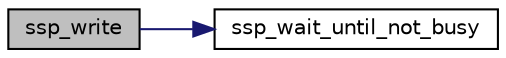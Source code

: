 digraph "ssp_write"
{
  edge [fontname="Helvetica",fontsize="10",labelfontname="Helvetica",labelfontsize="10"];
  node [fontname="Helvetica",fontsize="10",shape=record];
  rankdir="LR";
  Node1 [label="ssp_write",height=0.2,width=0.4,color="black", fillcolor="grey75", style="filled" fontcolor="black"];
  Node1 -> Node2 [color="midnightblue",fontsize="10",style="solid",fontname="Helvetica"];
  Node2 [label="ssp_wait_until_not_busy",height=0.2,width=0.4,color="black", fillcolor="white", style="filled",URL="$ssp_8c.html#af3606050c56f9e7ccfbb91f703d38e46"];
}
